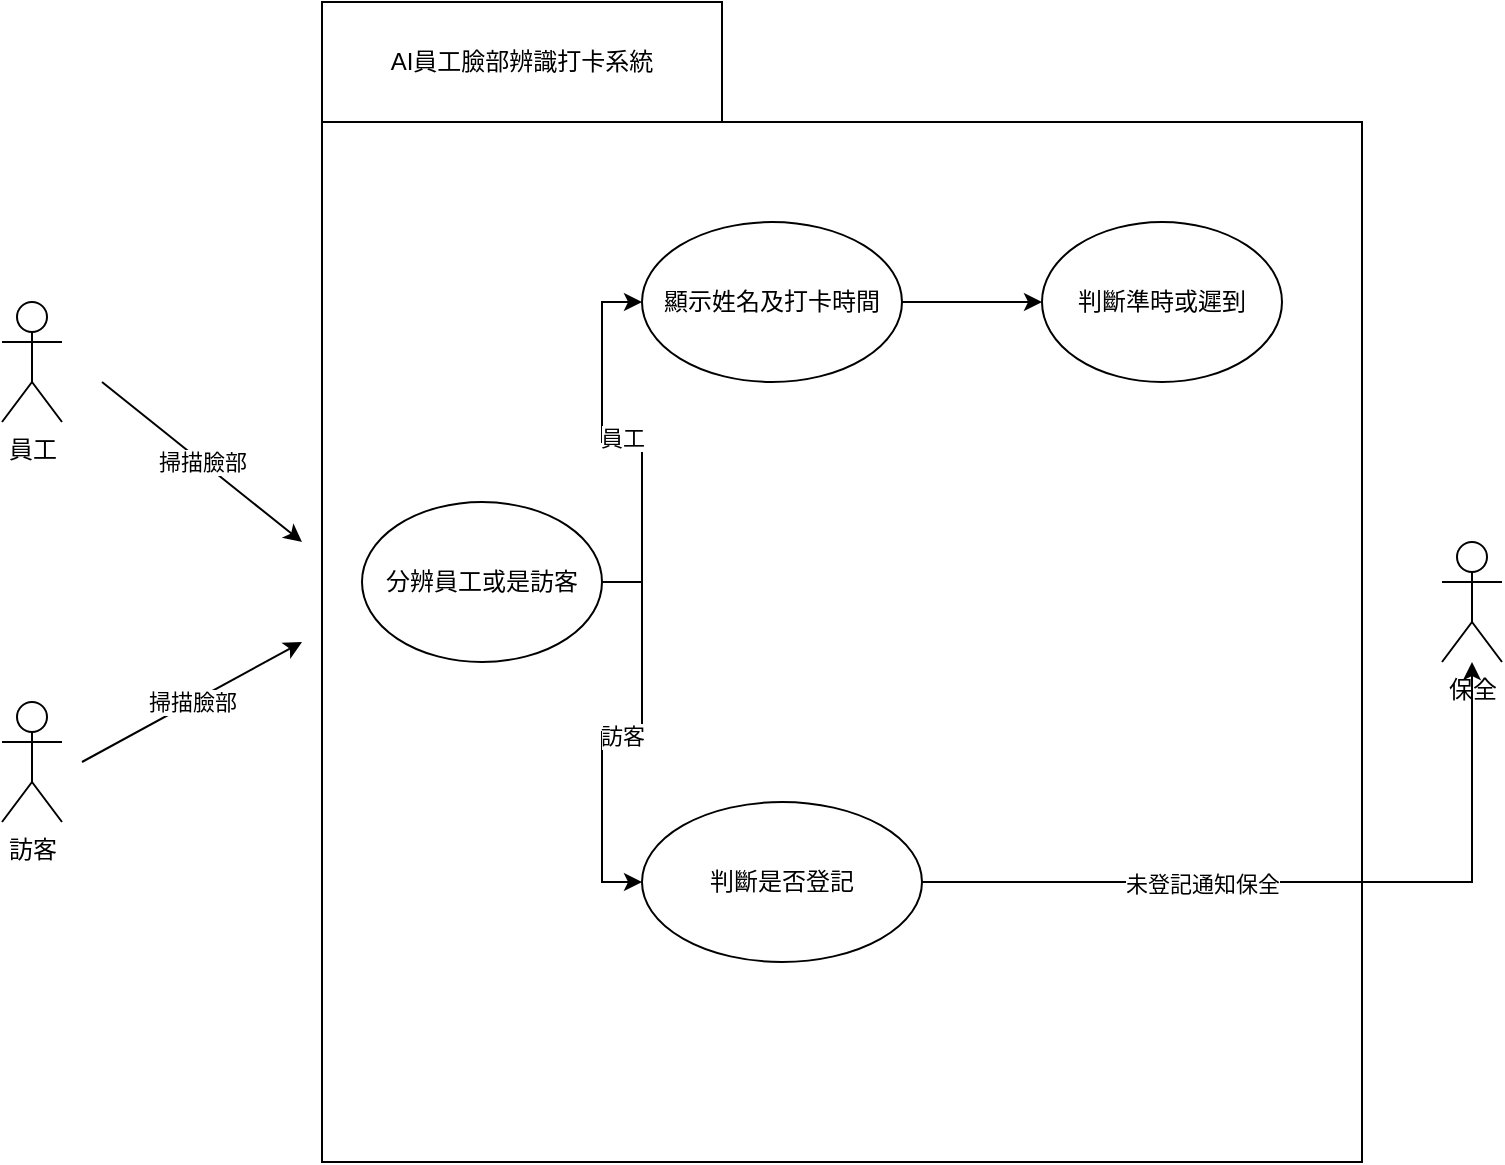 <mxfile version="22.0.6" type="google">
  <diagram id="C5RBs43oDa-KdzZeNtuy" name="Page-1">
    <mxGraphModel grid="1" page="1" gridSize="10" guides="1" tooltips="1" connect="1" arrows="1" fold="1" pageScale="1" pageWidth="827" pageHeight="1169" math="0" shadow="0">
      <root>
        <mxCell id="WIyWlLk6GJQsqaUBKTNV-0" />
        <mxCell id="WIyWlLk6GJQsqaUBKTNV-1" parent="WIyWlLk6GJQsqaUBKTNV-0" />
        <mxCell id="2rC6JWdYOCoguxwhEhEq-2" value="員工" style="shape=umlActor;verticalLabelPosition=bottom;verticalAlign=top;html=1;outlineConnect=0;" vertex="1" parent="WIyWlLk6GJQsqaUBKTNV-1">
          <mxGeometry x="-180" y="170" width="30" height="60" as="geometry" />
        </mxCell>
        <mxCell id="2rC6JWdYOCoguxwhEhEq-15" value="" style="endArrow=classic;html=1;rounded=0;" edge="1" parent="WIyWlLk6GJQsqaUBKTNV-1">
          <mxGeometry relative="1" as="geometry">
            <mxPoint x="-130" y="210" as="sourcePoint" />
            <mxPoint x="-30" y="290" as="targetPoint" />
          </mxGeometry>
        </mxCell>
        <mxCell id="2rC6JWdYOCoguxwhEhEq-16" value="掃描臉部" style="edgeLabel;resizable=0;html=1;align=center;verticalAlign=middle;" connectable="0" vertex="1" parent="2rC6JWdYOCoguxwhEhEq-15">
          <mxGeometry relative="1" as="geometry" />
        </mxCell>
        <mxCell id="2rC6JWdYOCoguxwhEhEq-17" value="訪客" style="shape=umlActor;verticalLabelPosition=bottom;verticalAlign=top;html=1;outlineConnect=0;" vertex="1" parent="WIyWlLk6GJQsqaUBKTNV-1">
          <mxGeometry x="-180" y="370" width="30" height="60" as="geometry" />
        </mxCell>
        <mxCell id="2rC6JWdYOCoguxwhEhEq-19" value="保全" style="shape=umlActor;verticalLabelPosition=bottom;verticalAlign=top;html=1;outlineConnect=0;" vertex="1" parent="WIyWlLk6GJQsqaUBKTNV-1">
          <mxGeometry x="540" y="290" width="30" height="60" as="geometry" />
        </mxCell>
        <mxCell id="2rC6JWdYOCoguxwhEhEq-30" value="" style="endArrow=classic;html=1;rounded=0;" edge="1" parent="WIyWlLk6GJQsqaUBKTNV-1">
          <mxGeometry relative="1" as="geometry">
            <mxPoint x="-140" y="400" as="sourcePoint" />
            <mxPoint x="-30" y="340" as="targetPoint" />
          </mxGeometry>
        </mxCell>
        <mxCell id="2rC6JWdYOCoguxwhEhEq-31" value="掃描臉部" style="edgeLabel;resizable=0;html=1;align=center;verticalAlign=middle;" connectable="0" vertex="1" parent="2rC6JWdYOCoguxwhEhEq-30">
          <mxGeometry relative="1" as="geometry" />
        </mxCell>
        <mxCell id="2rC6JWdYOCoguxwhEhEq-32" value="" style="whiteSpace=wrap;html=1;aspect=fixed;" vertex="1" parent="WIyWlLk6GJQsqaUBKTNV-1">
          <mxGeometry x="-20" y="80" width="520" height="520" as="geometry" />
        </mxCell>
        <mxCell id="2rC6JWdYOCoguxwhEhEq-34" value="AI員工臉部辨識打卡系統" style="rounded=0;whiteSpace=wrap;html=1;" vertex="1" parent="WIyWlLk6GJQsqaUBKTNV-1">
          <mxGeometry x="-20" y="20" width="200" height="60" as="geometry" />
        </mxCell>
        <mxCell id="foByHX_v5JSkixbLpGUg-12" style="edgeStyle=orthogonalEdgeStyle;rounded=0;orthogonalLoop=1;jettySize=auto;html=1;entryX=0;entryY=0.5;entryDx=0;entryDy=0;" edge="1" parent="WIyWlLk6GJQsqaUBKTNV-1" source="foByHX_v5JSkixbLpGUg-2" target="foByHX_v5JSkixbLpGUg-3">
          <mxGeometry relative="1" as="geometry" />
        </mxCell>
        <mxCell id="foByHX_v5JSkixbLpGUg-16" value="員工" style="edgeLabel;html=1;align=center;verticalAlign=middle;resizable=0;points=[];" connectable="0" vertex="1" parent="foByHX_v5JSkixbLpGUg-12">
          <mxGeometry y="-2" relative="1" as="geometry">
            <mxPoint as="offset" />
          </mxGeometry>
        </mxCell>
        <mxCell id="foByHX_v5JSkixbLpGUg-13" style="edgeStyle=orthogonalEdgeStyle;rounded=0;orthogonalLoop=1;jettySize=auto;html=1;entryX=0;entryY=0.5;entryDx=0;entryDy=0;" edge="1" parent="WIyWlLk6GJQsqaUBKTNV-1" source="foByHX_v5JSkixbLpGUg-2" target="foByHX_v5JSkixbLpGUg-4">
          <mxGeometry relative="1" as="geometry" />
        </mxCell>
        <mxCell id="foByHX_v5JSkixbLpGUg-17" value="訪客" style="edgeLabel;html=1;align=center;verticalAlign=middle;resizable=0;points=[];" connectable="0" vertex="1" parent="foByHX_v5JSkixbLpGUg-13">
          <mxGeometry y="2" relative="1" as="geometry">
            <mxPoint as="offset" />
          </mxGeometry>
        </mxCell>
        <mxCell id="foByHX_v5JSkixbLpGUg-2" value="分辨員工或是訪客" style="ellipse;whiteSpace=wrap;html=1;" vertex="1" parent="WIyWlLk6GJQsqaUBKTNV-1">
          <mxGeometry y="270" width="120" height="80" as="geometry" />
        </mxCell>
        <mxCell id="foByHX_v5JSkixbLpGUg-28" style="edgeStyle=orthogonalEdgeStyle;rounded=0;orthogonalLoop=1;jettySize=auto;html=1;entryX=0;entryY=0.5;entryDx=0;entryDy=0;" edge="1" parent="WIyWlLk6GJQsqaUBKTNV-1" source="foByHX_v5JSkixbLpGUg-3" target="foByHX_v5JSkixbLpGUg-27">
          <mxGeometry relative="1" as="geometry" />
        </mxCell>
        <mxCell id="foByHX_v5JSkixbLpGUg-3" value="顯示姓名及打卡時間" style="ellipse;whiteSpace=wrap;html=1;" vertex="1" parent="WIyWlLk6GJQsqaUBKTNV-1">
          <mxGeometry x="140" y="130" width="130" height="80" as="geometry" />
        </mxCell>
        <mxCell id="foByHX_v5JSkixbLpGUg-25" style="edgeStyle=orthogonalEdgeStyle;rounded=0;orthogonalLoop=1;jettySize=auto;html=1;" edge="1" parent="WIyWlLk6GJQsqaUBKTNV-1" source="foByHX_v5JSkixbLpGUg-4" target="2rC6JWdYOCoguxwhEhEq-19">
          <mxGeometry relative="1" as="geometry" />
        </mxCell>
        <mxCell id="foByHX_v5JSkixbLpGUg-26" value="未登記通知保全" style="edgeLabel;html=1;align=center;verticalAlign=middle;resizable=0;points=[];" connectable="0" vertex="1" parent="foByHX_v5JSkixbLpGUg-25">
          <mxGeometry x="-0.273" y="-1" relative="1" as="geometry">
            <mxPoint as="offset" />
          </mxGeometry>
        </mxCell>
        <mxCell id="foByHX_v5JSkixbLpGUg-4" value="判斷是否登記" style="ellipse;whiteSpace=wrap;html=1;" vertex="1" parent="WIyWlLk6GJQsqaUBKTNV-1">
          <mxGeometry x="140" y="420" width="140" height="80" as="geometry" />
        </mxCell>
        <mxCell id="foByHX_v5JSkixbLpGUg-27" value="判斷準時或遲到" style="ellipse;whiteSpace=wrap;html=1;" vertex="1" parent="WIyWlLk6GJQsqaUBKTNV-1">
          <mxGeometry x="340" y="130" width="120" height="80" as="geometry" />
        </mxCell>
      </root>
    </mxGraphModel>
  </diagram>
</mxfile>
